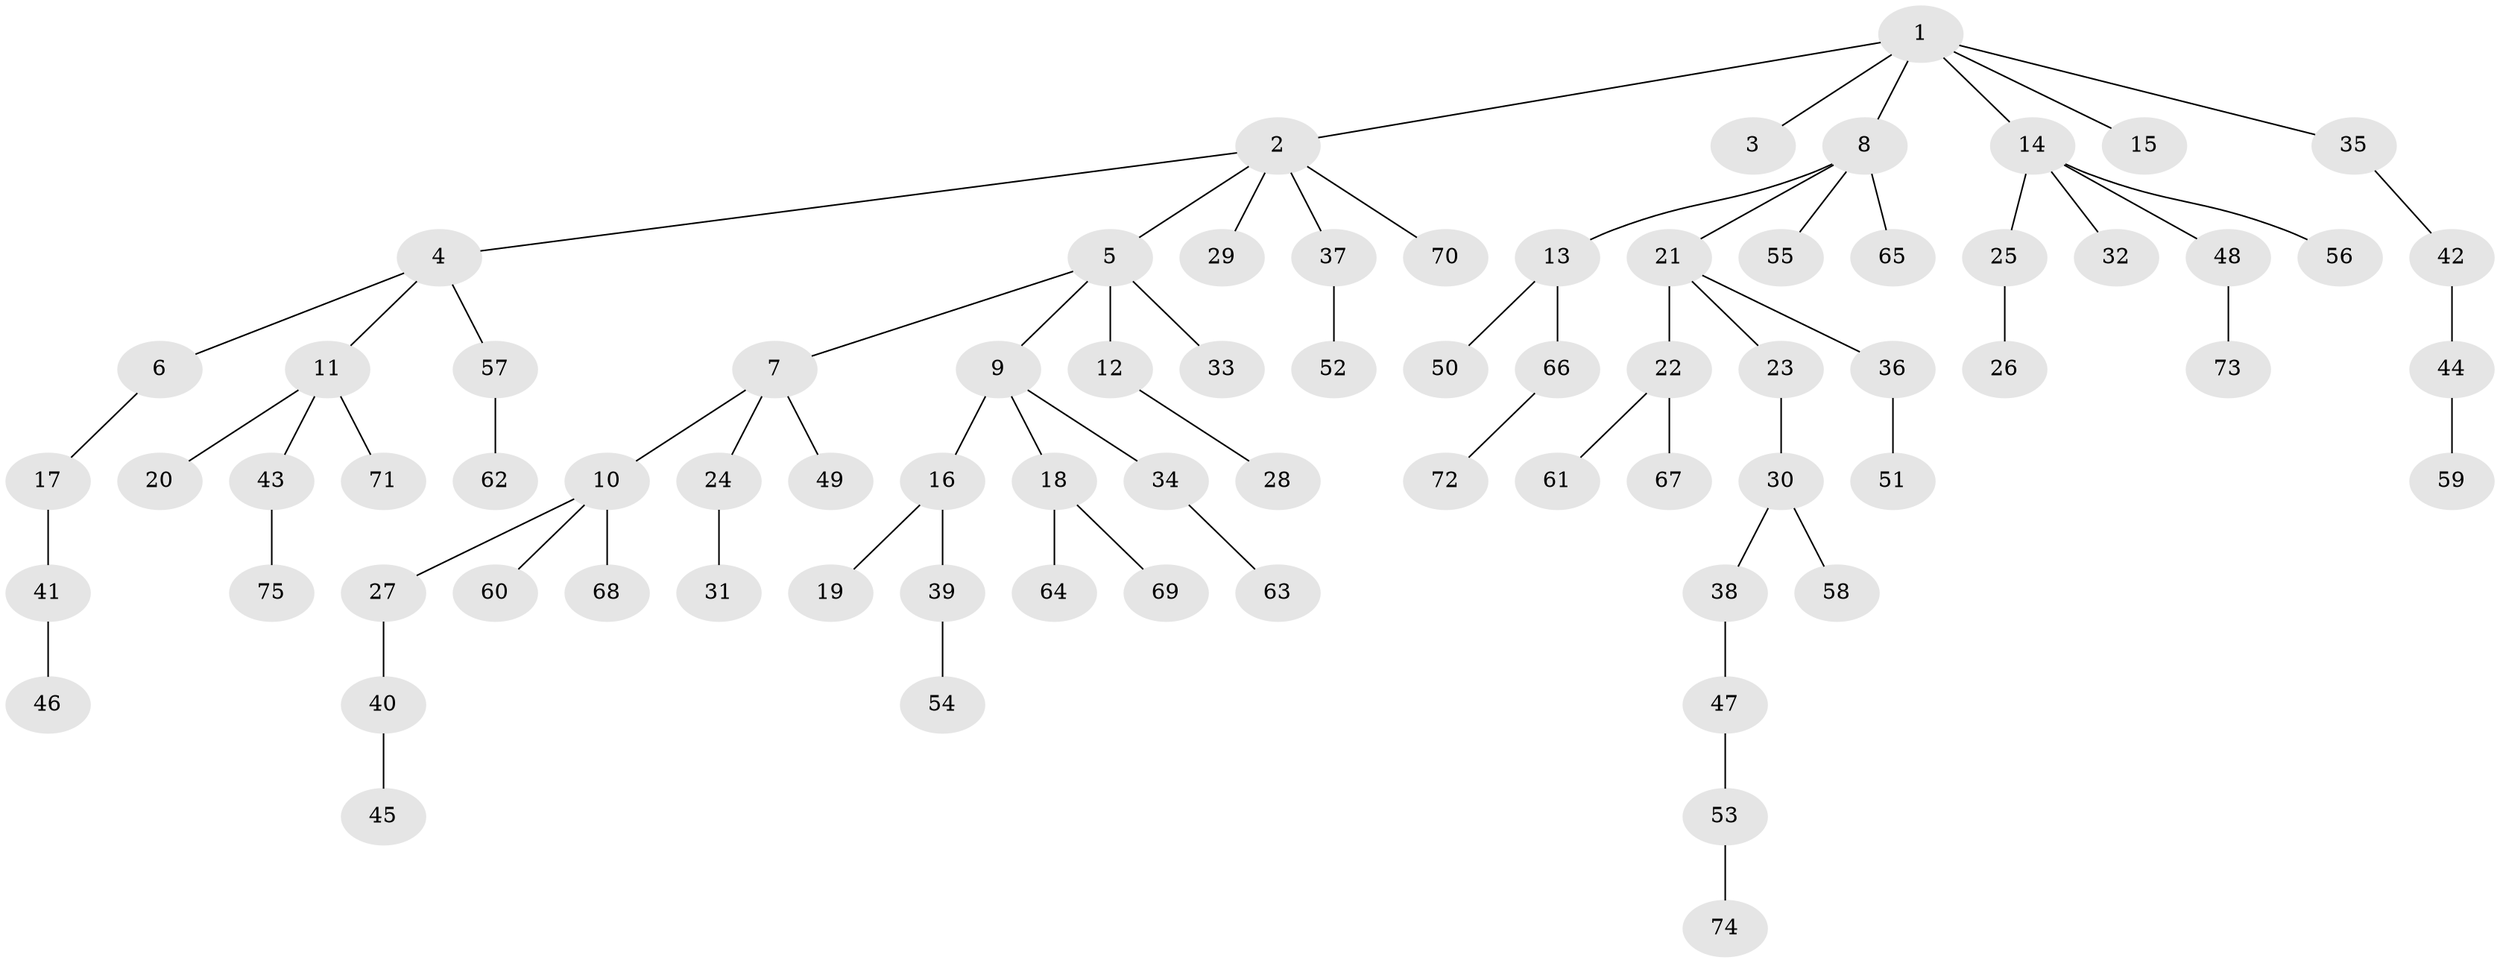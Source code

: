 // coarse degree distribution, {4: 0.16666666666666666, 2: 0.16666666666666666, 3: 0.13333333333333333, 1: 0.5333333333333333}
// Generated by graph-tools (version 1.1) at 2025/37/03/04/25 23:37:30]
// undirected, 75 vertices, 74 edges
graph export_dot {
  node [color=gray90,style=filled];
  1;
  2;
  3;
  4;
  5;
  6;
  7;
  8;
  9;
  10;
  11;
  12;
  13;
  14;
  15;
  16;
  17;
  18;
  19;
  20;
  21;
  22;
  23;
  24;
  25;
  26;
  27;
  28;
  29;
  30;
  31;
  32;
  33;
  34;
  35;
  36;
  37;
  38;
  39;
  40;
  41;
  42;
  43;
  44;
  45;
  46;
  47;
  48;
  49;
  50;
  51;
  52;
  53;
  54;
  55;
  56;
  57;
  58;
  59;
  60;
  61;
  62;
  63;
  64;
  65;
  66;
  67;
  68;
  69;
  70;
  71;
  72;
  73;
  74;
  75;
  1 -- 2;
  1 -- 3;
  1 -- 8;
  1 -- 14;
  1 -- 15;
  1 -- 35;
  2 -- 4;
  2 -- 5;
  2 -- 29;
  2 -- 37;
  2 -- 70;
  4 -- 6;
  4 -- 11;
  4 -- 57;
  5 -- 7;
  5 -- 9;
  5 -- 12;
  5 -- 33;
  6 -- 17;
  7 -- 10;
  7 -- 24;
  7 -- 49;
  8 -- 13;
  8 -- 21;
  8 -- 55;
  8 -- 65;
  9 -- 16;
  9 -- 18;
  9 -- 34;
  10 -- 27;
  10 -- 60;
  10 -- 68;
  11 -- 20;
  11 -- 43;
  11 -- 71;
  12 -- 28;
  13 -- 50;
  13 -- 66;
  14 -- 25;
  14 -- 32;
  14 -- 48;
  14 -- 56;
  16 -- 19;
  16 -- 39;
  17 -- 41;
  18 -- 64;
  18 -- 69;
  21 -- 22;
  21 -- 23;
  21 -- 36;
  22 -- 61;
  22 -- 67;
  23 -- 30;
  24 -- 31;
  25 -- 26;
  27 -- 40;
  30 -- 38;
  30 -- 58;
  34 -- 63;
  35 -- 42;
  36 -- 51;
  37 -- 52;
  38 -- 47;
  39 -- 54;
  40 -- 45;
  41 -- 46;
  42 -- 44;
  43 -- 75;
  44 -- 59;
  47 -- 53;
  48 -- 73;
  53 -- 74;
  57 -- 62;
  66 -- 72;
}
